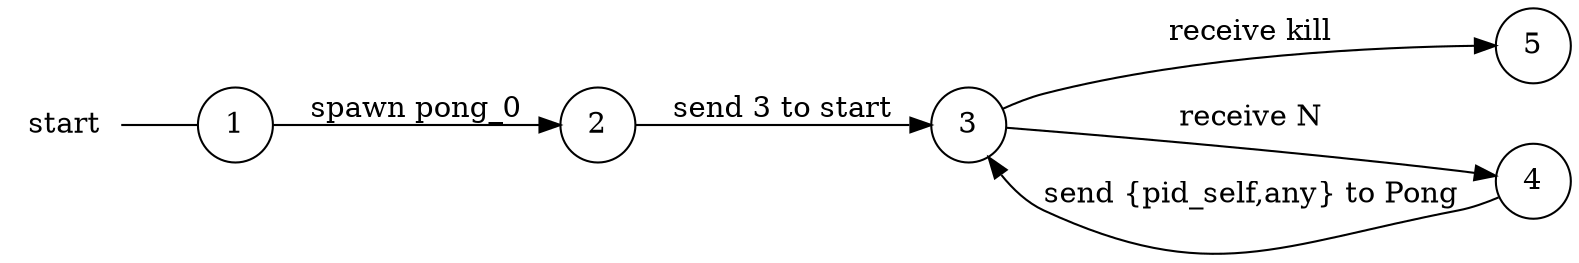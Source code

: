 digraph start {
	rankdir="LR";
	n_0 [label="start", shape="plaintext"];
	n_1 [id="5", shape=circle, label="5"];
	n_2 [id="1", shape=circle, label="1"];
	n_0 -> n_2 [arrowhead=none];
	n_3 [id="2", shape=circle, label="2"];
	n_4 [id="4", shape=circle, label="3"];
	n_5 [id="3", shape=circle, label="4"];

	n_4 -> n_5 [id="[$e|1]", label="receive N"];
	n_2 -> n_3 [id="[$e|6]", label="spawn pong_0"];
	n_5 -> n_4 [id="[$e|5]", label="send {pid_self,any} to Pong"];
	n_4 -> n_1 [id="[$e|3]", label="receive kill"];
	n_3 -> n_4 [id="[$e|7]", label="send 3 to start"];
}
